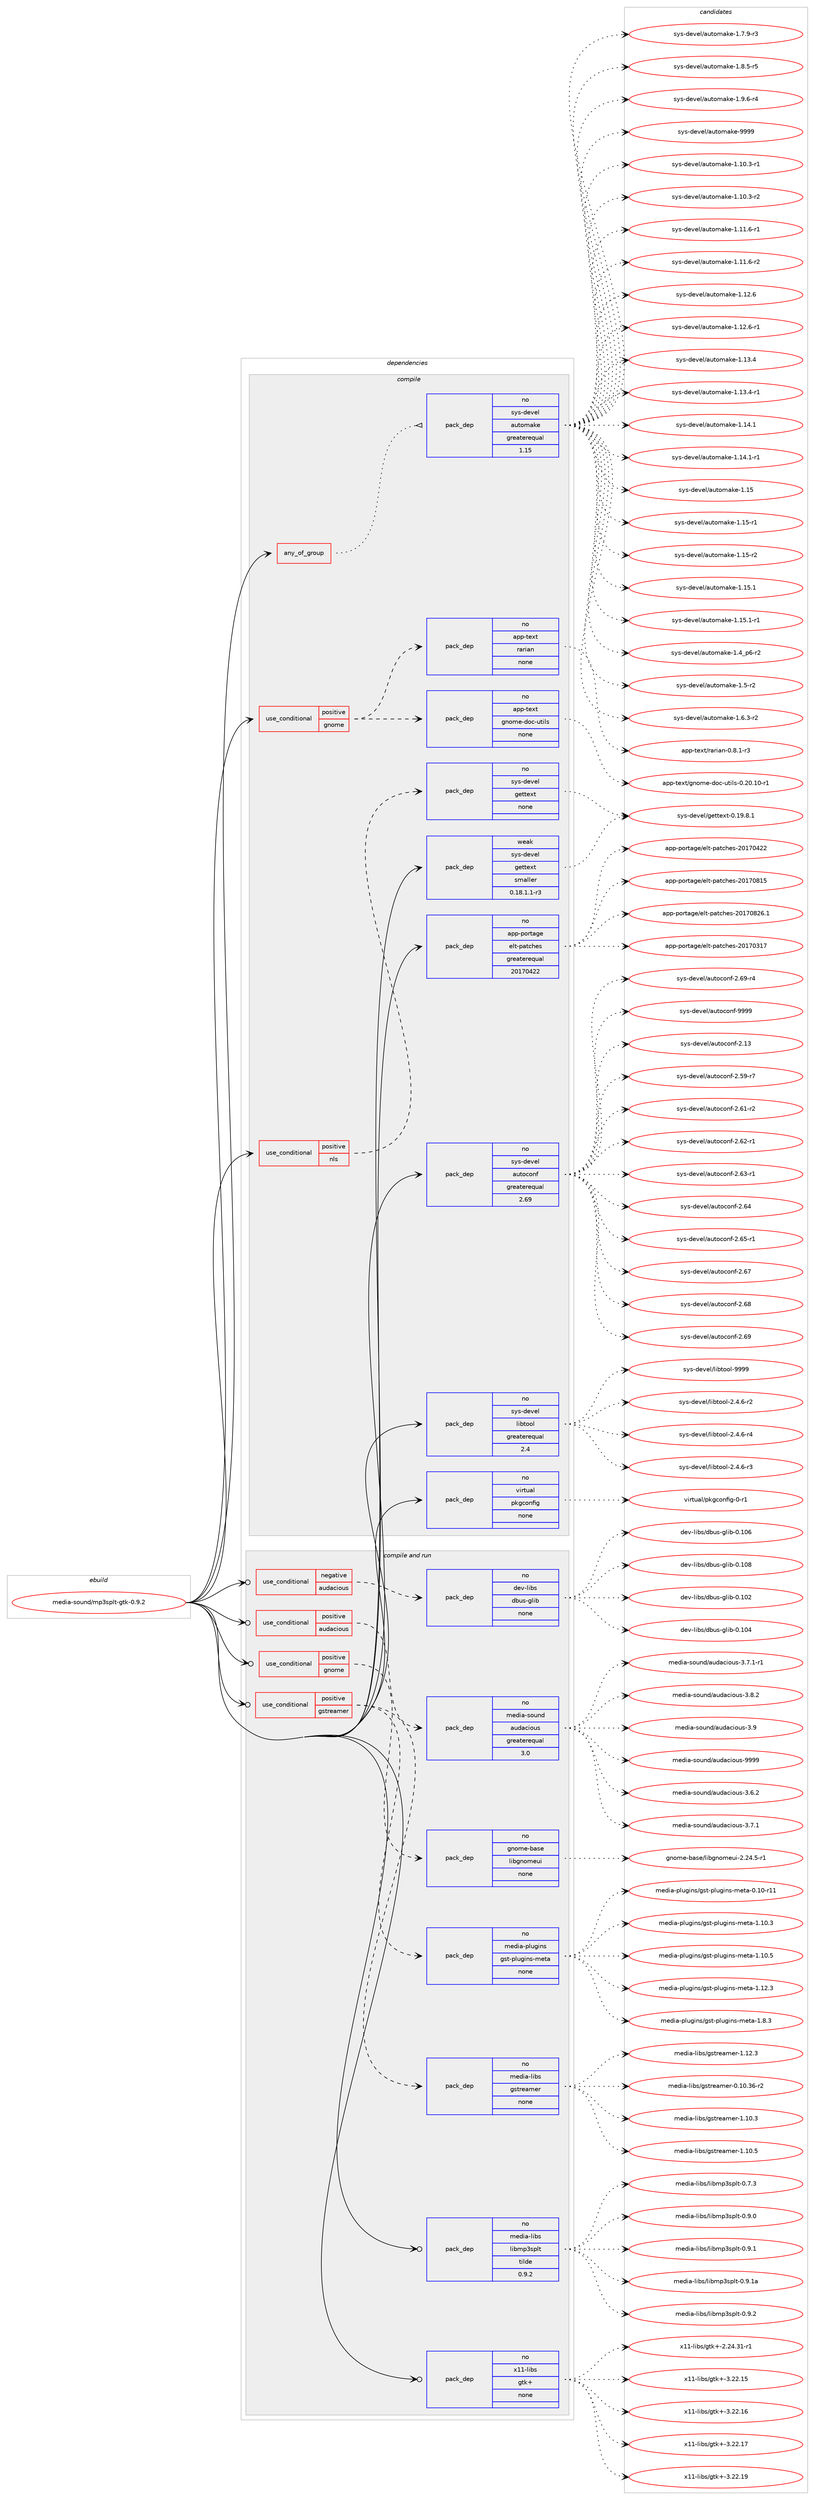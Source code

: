digraph prolog {

# *************
# Graph options
# *************

newrank=true;
concentrate=true;
compound=true;
graph [rankdir=LR,fontname=Helvetica,fontsize=10,ranksep=1.5];#, ranksep=2.5, nodesep=0.2];
edge  [arrowhead=vee];
node  [fontname=Helvetica,fontsize=10];

# **********
# The ebuild
# **********

subgraph cluster_leftcol {
color=gray;
rank=same;
label=<<i>ebuild</i>>;
id [label="media-sound/mp3splt-gtk-0.9.2", color=red, width=4, href="../media-sound/mp3splt-gtk-0.9.2.svg"];
}

# ****************
# The dependencies
# ****************

subgraph cluster_midcol {
color=gray;
label=<<i>dependencies</i>>;
subgraph cluster_compile {
fillcolor="#eeeeee";
style=filled;
label=<<i>compile</i>>;
subgraph any6004 {
dependency382892 [label=<<TABLE BORDER="0" CELLBORDER="1" CELLSPACING="0" CELLPADDING="4"><TR><TD CELLPADDING="10">any_of_group</TD></TR></TABLE>>, shape=none, color=red];subgraph pack282934 {
dependency382893 [label=<<TABLE BORDER="0" CELLBORDER="1" CELLSPACING="0" CELLPADDING="4" WIDTH="220"><TR><TD ROWSPAN="6" CELLPADDING="30">pack_dep</TD></TR><TR><TD WIDTH="110">no</TD></TR><TR><TD>sys-devel</TD></TR><TR><TD>automake</TD></TR><TR><TD>greaterequal</TD></TR><TR><TD>1.15</TD></TR></TABLE>>, shape=none, color=blue];
}
dependency382892:e -> dependency382893:w [weight=20,style="dotted",arrowhead="oinv"];
}
id:e -> dependency382892:w [weight=20,style="solid",arrowhead="vee"];
subgraph cond93793 {
dependency382894 [label=<<TABLE BORDER="0" CELLBORDER="1" CELLSPACING="0" CELLPADDING="4"><TR><TD ROWSPAN="3" CELLPADDING="10">use_conditional</TD></TR><TR><TD>positive</TD></TR><TR><TD>gnome</TD></TR></TABLE>>, shape=none, color=red];
subgraph pack282935 {
dependency382895 [label=<<TABLE BORDER="0" CELLBORDER="1" CELLSPACING="0" CELLPADDING="4" WIDTH="220"><TR><TD ROWSPAN="6" CELLPADDING="30">pack_dep</TD></TR><TR><TD WIDTH="110">no</TD></TR><TR><TD>app-text</TD></TR><TR><TD>gnome-doc-utils</TD></TR><TR><TD>none</TD></TR><TR><TD></TD></TR></TABLE>>, shape=none, color=blue];
}
dependency382894:e -> dependency382895:w [weight=20,style="dashed",arrowhead="vee"];
subgraph pack282936 {
dependency382896 [label=<<TABLE BORDER="0" CELLBORDER="1" CELLSPACING="0" CELLPADDING="4" WIDTH="220"><TR><TD ROWSPAN="6" CELLPADDING="30">pack_dep</TD></TR><TR><TD WIDTH="110">no</TD></TR><TR><TD>app-text</TD></TR><TR><TD>rarian</TD></TR><TR><TD>none</TD></TR><TR><TD></TD></TR></TABLE>>, shape=none, color=blue];
}
dependency382894:e -> dependency382896:w [weight=20,style="dashed",arrowhead="vee"];
}
id:e -> dependency382894:w [weight=20,style="solid",arrowhead="vee"];
subgraph cond93794 {
dependency382897 [label=<<TABLE BORDER="0" CELLBORDER="1" CELLSPACING="0" CELLPADDING="4"><TR><TD ROWSPAN="3" CELLPADDING="10">use_conditional</TD></TR><TR><TD>positive</TD></TR><TR><TD>nls</TD></TR></TABLE>>, shape=none, color=red];
subgraph pack282937 {
dependency382898 [label=<<TABLE BORDER="0" CELLBORDER="1" CELLSPACING="0" CELLPADDING="4" WIDTH="220"><TR><TD ROWSPAN="6" CELLPADDING="30">pack_dep</TD></TR><TR><TD WIDTH="110">no</TD></TR><TR><TD>sys-devel</TD></TR><TR><TD>gettext</TD></TR><TR><TD>none</TD></TR><TR><TD></TD></TR></TABLE>>, shape=none, color=blue];
}
dependency382897:e -> dependency382898:w [weight=20,style="dashed",arrowhead="vee"];
}
id:e -> dependency382897:w [weight=20,style="solid",arrowhead="vee"];
subgraph pack282938 {
dependency382899 [label=<<TABLE BORDER="0" CELLBORDER="1" CELLSPACING="0" CELLPADDING="4" WIDTH="220"><TR><TD ROWSPAN="6" CELLPADDING="30">pack_dep</TD></TR><TR><TD WIDTH="110">no</TD></TR><TR><TD>app-portage</TD></TR><TR><TD>elt-patches</TD></TR><TR><TD>greaterequal</TD></TR><TR><TD>20170422</TD></TR></TABLE>>, shape=none, color=blue];
}
id:e -> dependency382899:w [weight=20,style="solid",arrowhead="vee"];
subgraph pack282939 {
dependency382900 [label=<<TABLE BORDER="0" CELLBORDER="1" CELLSPACING="0" CELLPADDING="4" WIDTH="220"><TR><TD ROWSPAN="6" CELLPADDING="30">pack_dep</TD></TR><TR><TD WIDTH="110">no</TD></TR><TR><TD>sys-devel</TD></TR><TR><TD>autoconf</TD></TR><TR><TD>greaterequal</TD></TR><TR><TD>2.69</TD></TR></TABLE>>, shape=none, color=blue];
}
id:e -> dependency382900:w [weight=20,style="solid",arrowhead="vee"];
subgraph pack282940 {
dependency382901 [label=<<TABLE BORDER="0" CELLBORDER="1" CELLSPACING="0" CELLPADDING="4" WIDTH="220"><TR><TD ROWSPAN="6" CELLPADDING="30">pack_dep</TD></TR><TR><TD WIDTH="110">no</TD></TR><TR><TD>sys-devel</TD></TR><TR><TD>libtool</TD></TR><TR><TD>greaterequal</TD></TR><TR><TD>2.4</TD></TR></TABLE>>, shape=none, color=blue];
}
id:e -> dependency382901:w [weight=20,style="solid",arrowhead="vee"];
subgraph pack282941 {
dependency382902 [label=<<TABLE BORDER="0" CELLBORDER="1" CELLSPACING="0" CELLPADDING="4" WIDTH="220"><TR><TD ROWSPAN="6" CELLPADDING="30">pack_dep</TD></TR><TR><TD WIDTH="110">no</TD></TR><TR><TD>virtual</TD></TR><TR><TD>pkgconfig</TD></TR><TR><TD>none</TD></TR><TR><TD></TD></TR></TABLE>>, shape=none, color=blue];
}
id:e -> dependency382902:w [weight=20,style="solid",arrowhead="vee"];
subgraph pack282942 {
dependency382903 [label=<<TABLE BORDER="0" CELLBORDER="1" CELLSPACING="0" CELLPADDING="4" WIDTH="220"><TR><TD ROWSPAN="6" CELLPADDING="30">pack_dep</TD></TR><TR><TD WIDTH="110">weak</TD></TR><TR><TD>sys-devel</TD></TR><TR><TD>gettext</TD></TR><TR><TD>smaller</TD></TR><TR><TD>0.18.1.1-r3</TD></TR></TABLE>>, shape=none, color=blue];
}
id:e -> dependency382903:w [weight=20,style="solid",arrowhead="vee"];
}
subgraph cluster_compileandrun {
fillcolor="#eeeeee";
style=filled;
label=<<i>compile and run</i>>;
subgraph cond93795 {
dependency382904 [label=<<TABLE BORDER="0" CELLBORDER="1" CELLSPACING="0" CELLPADDING="4"><TR><TD ROWSPAN="3" CELLPADDING="10">use_conditional</TD></TR><TR><TD>negative</TD></TR><TR><TD>audacious</TD></TR></TABLE>>, shape=none, color=red];
subgraph pack282943 {
dependency382905 [label=<<TABLE BORDER="0" CELLBORDER="1" CELLSPACING="0" CELLPADDING="4" WIDTH="220"><TR><TD ROWSPAN="6" CELLPADDING="30">pack_dep</TD></TR><TR><TD WIDTH="110">no</TD></TR><TR><TD>dev-libs</TD></TR><TR><TD>dbus-glib</TD></TR><TR><TD>none</TD></TR><TR><TD></TD></TR></TABLE>>, shape=none, color=blue];
}
dependency382904:e -> dependency382905:w [weight=20,style="dashed",arrowhead="vee"];
}
id:e -> dependency382904:w [weight=20,style="solid",arrowhead="odotvee"];
subgraph cond93796 {
dependency382906 [label=<<TABLE BORDER="0" CELLBORDER="1" CELLSPACING="0" CELLPADDING="4"><TR><TD ROWSPAN="3" CELLPADDING="10">use_conditional</TD></TR><TR><TD>positive</TD></TR><TR><TD>audacious</TD></TR></TABLE>>, shape=none, color=red];
subgraph pack282944 {
dependency382907 [label=<<TABLE BORDER="0" CELLBORDER="1" CELLSPACING="0" CELLPADDING="4" WIDTH="220"><TR><TD ROWSPAN="6" CELLPADDING="30">pack_dep</TD></TR><TR><TD WIDTH="110">no</TD></TR><TR><TD>media-sound</TD></TR><TR><TD>audacious</TD></TR><TR><TD>greaterequal</TD></TR><TR><TD>3.0</TD></TR></TABLE>>, shape=none, color=blue];
}
dependency382906:e -> dependency382907:w [weight=20,style="dashed",arrowhead="vee"];
}
id:e -> dependency382906:w [weight=20,style="solid",arrowhead="odotvee"];
subgraph cond93797 {
dependency382908 [label=<<TABLE BORDER="0" CELLBORDER="1" CELLSPACING="0" CELLPADDING="4"><TR><TD ROWSPAN="3" CELLPADDING="10">use_conditional</TD></TR><TR><TD>positive</TD></TR><TR><TD>gnome</TD></TR></TABLE>>, shape=none, color=red];
subgraph pack282945 {
dependency382909 [label=<<TABLE BORDER="0" CELLBORDER="1" CELLSPACING="0" CELLPADDING="4" WIDTH="220"><TR><TD ROWSPAN="6" CELLPADDING="30">pack_dep</TD></TR><TR><TD WIDTH="110">no</TD></TR><TR><TD>gnome-base</TD></TR><TR><TD>libgnomeui</TD></TR><TR><TD>none</TD></TR><TR><TD></TD></TR></TABLE>>, shape=none, color=blue];
}
dependency382908:e -> dependency382909:w [weight=20,style="dashed",arrowhead="vee"];
}
id:e -> dependency382908:w [weight=20,style="solid",arrowhead="odotvee"];
subgraph cond93798 {
dependency382910 [label=<<TABLE BORDER="0" CELLBORDER="1" CELLSPACING="0" CELLPADDING="4"><TR><TD ROWSPAN="3" CELLPADDING="10">use_conditional</TD></TR><TR><TD>positive</TD></TR><TR><TD>gstreamer</TD></TR></TABLE>>, shape=none, color=red];
subgraph pack282946 {
dependency382911 [label=<<TABLE BORDER="0" CELLBORDER="1" CELLSPACING="0" CELLPADDING="4" WIDTH="220"><TR><TD ROWSPAN="6" CELLPADDING="30">pack_dep</TD></TR><TR><TD WIDTH="110">no</TD></TR><TR><TD>media-libs</TD></TR><TR><TD>gstreamer</TD></TR><TR><TD>none</TD></TR><TR><TD></TD></TR></TABLE>>, shape=none, color=blue];
}
dependency382910:e -> dependency382911:w [weight=20,style="dashed",arrowhead="vee"];
subgraph pack282947 {
dependency382912 [label=<<TABLE BORDER="0" CELLBORDER="1" CELLSPACING="0" CELLPADDING="4" WIDTH="220"><TR><TD ROWSPAN="6" CELLPADDING="30">pack_dep</TD></TR><TR><TD WIDTH="110">no</TD></TR><TR><TD>media-plugins</TD></TR><TR><TD>gst-plugins-meta</TD></TR><TR><TD>none</TD></TR><TR><TD></TD></TR></TABLE>>, shape=none, color=blue];
}
dependency382910:e -> dependency382912:w [weight=20,style="dashed",arrowhead="vee"];
}
id:e -> dependency382910:w [weight=20,style="solid",arrowhead="odotvee"];
subgraph pack282948 {
dependency382913 [label=<<TABLE BORDER="0" CELLBORDER="1" CELLSPACING="0" CELLPADDING="4" WIDTH="220"><TR><TD ROWSPAN="6" CELLPADDING="30">pack_dep</TD></TR><TR><TD WIDTH="110">no</TD></TR><TR><TD>media-libs</TD></TR><TR><TD>libmp3splt</TD></TR><TR><TD>tilde</TD></TR><TR><TD>0.9.2</TD></TR></TABLE>>, shape=none, color=blue];
}
id:e -> dependency382913:w [weight=20,style="solid",arrowhead="odotvee"];
subgraph pack282949 {
dependency382914 [label=<<TABLE BORDER="0" CELLBORDER="1" CELLSPACING="0" CELLPADDING="4" WIDTH="220"><TR><TD ROWSPAN="6" CELLPADDING="30">pack_dep</TD></TR><TR><TD WIDTH="110">no</TD></TR><TR><TD>x11-libs</TD></TR><TR><TD>gtk+</TD></TR><TR><TD>none</TD></TR><TR><TD></TD></TR></TABLE>>, shape=none, color=blue];
}
id:e -> dependency382914:w [weight=20,style="solid",arrowhead="odotvee"];
}
subgraph cluster_run {
fillcolor="#eeeeee";
style=filled;
label=<<i>run</i>>;
}
}

# **************
# The candidates
# **************

subgraph cluster_choices {
rank=same;
color=gray;
label=<<i>candidates</i>>;

subgraph choice282934 {
color=black;
nodesep=1;
choice11512111545100101118101108479711711611110997107101454946494846514511449 [label="sys-devel/automake-1.10.3-r1", color=red, width=4,href="../sys-devel/automake-1.10.3-r1.svg"];
choice11512111545100101118101108479711711611110997107101454946494846514511450 [label="sys-devel/automake-1.10.3-r2", color=red, width=4,href="../sys-devel/automake-1.10.3-r2.svg"];
choice11512111545100101118101108479711711611110997107101454946494946544511449 [label="sys-devel/automake-1.11.6-r1", color=red, width=4,href="../sys-devel/automake-1.11.6-r1.svg"];
choice11512111545100101118101108479711711611110997107101454946494946544511450 [label="sys-devel/automake-1.11.6-r2", color=red, width=4,href="../sys-devel/automake-1.11.6-r2.svg"];
choice1151211154510010111810110847971171161111099710710145494649504654 [label="sys-devel/automake-1.12.6", color=red, width=4,href="../sys-devel/automake-1.12.6.svg"];
choice11512111545100101118101108479711711611110997107101454946495046544511449 [label="sys-devel/automake-1.12.6-r1", color=red, width=4,href="../sys-devel/automake-1.12.6-r1.svg"];
choice1151211154510010111810110847971171161111099710710145494649514652 [label="sys-devel/automake-1.13.4", color=red, width=4,href="../sys-devel/automake-1.13.4.svg"];
choice11512111545100101118101108479711711611110997107101454946495146524511449 [label="sys-devel/automake-1.13.4-r1", color=red, width=4,href="../sys-devel/automake-1.13.4-r1.svg"];
choice1151211154510010111810110847971171161111099710710145494649524649 [label="sys-devel/automake-1.14.1", color=red, width=4,href="../sys-devel/automake-1.14.1.svg"];
choice11512111545100101118101108479711711611110997107101454946495246494511449 [label="sys-devel/automake-1.14.1-r1", color=red, width=4,href="../sys-devel/automake-1.14.1-r1.svg"];
choice115121115451001011181011084797117116111109971071014549464953 [label="sys-devel/automake-1.15", color=red, width=4,href="../sys-devel/automake-1.15.svg"];
choice1151211154510010111810110847971171161111099710710145494649534511449 [label="sys-devel/automake-1.15-r1", color=red, width=4,href="../sys-devel/automake-1.15-r1.svg"];
choice1151211154510010111810110847971171161111099710710145494649534511450 [label="sys-devel/automake-1.15-r2", color=red, width=4,href="../sys-devel/automake-1.15-r2.svg"];
choice1151211154510010111810110847971171161111099710710145494649534649 [label="sys-devel/automake-1.15.1", color=red, width=4,href="../sys-devel/automake-1.15.1.svg"];
choice11512111545100101118101108479711711611110997107101454946495346494511449 [label="sys-devel/automake-1.15.1-r1", color=red, width=4,href="../sys-devel/automake-1.15.1-r1.svg"];
choice115121115451001011181011084797117116111109971071014549465295112544511450 [label="sys-devel/automake-1.4_p6-r2", color=red, width=4,href="../sys-devel/automake-1.4_p6-r2.svg"];
choice11512111545100101118101108479711711611110997107101454946534511450 [label="sys-devel/automake-1.5-r2", color=red, width=4,href="../sys-devel/automake-1.5-r2.svg"];
choice115121115451001011181011084797117116111109971071014549465446514511450 [label="sys-devel/automake-1.6.3-r2", color=red, width=4,href="../sys-devel/automake-1.6.3-r2.svg"];
choice115121115451001011181011084797117116111109971071014549465546574511451 [label="sys-devel/automake-1.7.9-r3", color=red, width=4,href="../sys-devel/automake-1.7.9-r3.svg"];
choice115121115451001011181011084797117116111109971071014549465646534511453 [label="sys-devel/automake-1.8.5-r5", color=red, width=4,href="../sys-devel/automake-1.8.5-r5.svg"];
choice115121115451001011181011084797117116111109971071014549465746544511452 [label="sys-devel/automake-1.9.6-r4", color=red, width=4,href="../sys-devel/automake-1.9.6-r4.svg"];
choice115121115451001011181011084797117116111109971071014557575757 [label="sys-devel/automake-9999", color=red, width=4,href="../sys-devel/automake-9999.svg"];
dependency382893:e -> choice11512111545100101118101108479711711611110997107101454946494846514511449:w [style=dotted,weight="100"];
dependency382893:e -> choice11512111545100101118101108479711711611110997107101454946494846514511450:w [style=dotted,weight="100"];
dependency382893:e -> choice11512111545100101118101108479711711611110997107101454946494946544511449:w [style=dotted,weight="100"];
dependency382893:e -> choice11512111545100101118101108479711711611110997107101454946494946544511450:w [style=dotted,weight="100"];
dependency382893:e -> choice1151211154510010111810110847971171161111099710710145494649504654:w [style=dotted,weight="100"];
dependency382893:e -> choice11512111545100101118101108479711711611110997107101454946495046544511449:w [style=dotted,weight="100"];
dependency382893:e -> choice1151211154510010111810110847971171161111099710710145494649514652:w [style=dotted,weight="100"];
dependency382893:e -> choice11512111545100101118101108479711711611110997107101454946495146524511449:w [style=dotted,weight="100"];
dependency382893:e -> choice1151211154510010111810110847971171161111099710710145494649524649:w [style=dotted,weight="100"];
dependency382893:e -> choice11512111545100101118101108479711711611110997107101454946495246494511449:w [style=dotted,weight="100"];
dependency382893:e -> choice115121115451001011181011084797117116111109971071014549464953:w [style=dotted,weight="100"];
dependency382893:e -> choice1151211154510010111810110847971171161111099710710145494649534511449:w [style=dotted,weight="100"];
dependency382893:e -> choice1151211154510010111810110847971171161111099710710145494649534511450:w [style=dotted,weight="100"];
dependency382893:e -> choice1151211154510010111810110847971171161111099710710145494649534649:w [style=dotted,weight="100"];
dependency382893:e -> choice11512111545100101118101108479711711611110997107101454946495346494511449:w [style=dotted,weight="100"];
dependency382893:e -> choice115121115451001011181011084797117116111109971071014549465295112544511450:w [style=dotted,weight="100"];
dependency382893:e -> choice11512111545100101118101108479711711611110997107101454946534511450:w [style=dotted,weight="100"];
dependency382893:e -> choice115121115451001011181011084797117116111109971071014549465446514511450:w [style=dotted,weight="100"];
dependency382893:e -> choice115121115451001011181011084797117116111109971071014549465546574511451:w [style=dotted,weight="100"];
dependency382893:e -> choice115121115451001011181011084797117116111109971071014549465646534511453:w [style=dotted,weight="100"];
dependency382893:e -> choice115121115451001011181011084797117116111109971071014549465746544511452:w [style=dotted,weight="100"];
dependency382893:e -> choice115121115451001011181011084797117116111109971071014557575757:w [style=dotted,weight="100"];
}
subgraph choice282935 {
color=black;
nodesep=1;
choice97112112451161011201164710311011110910145100111994511711610510811545484650484649484511449 [label="app-text/gnome-doc-utils-0.20.10-r1", color=red, width=4,href="../app-text/gnome-doc-utils-0.20.10-r1.svg"];
dependency382895:e -> choice97112112451161011201164710311011110910145100111994511711610510811545484650484649484511449:w [style=dotted,weight="100"];
}
subgraph choice282936 {
color=black;
nodesep=1;
choice97112112451161011201164711497114105971104548465646494511451 [label="app-text/rarian-0.8.1-r3", color=red, width=4,href="../app-text/rarian-0.8.1-r3.svg"];
dependency382896:e -> choice97112112451161011201164711497114105971104548465646494511451:w [style=dotted,weight="100"];
}
subgraph choice282937 {
color=black;
nodesep=1;
choice1151211154510010111810110847103101116116101120116454846495746564649 [label="sys-devel/gettext-0.19.8.1", color=red, width=4,href="../sys-devel/gettext-0.19.8.1.svg"];
dependency382898:e -> choice1151211154510010111810110847103101116116101120116454846495746564649:w [style=dotted,weight="100"];
}
subgraph choice282938 {
color=black;
nodesep=1;
choice97112112451121111141169710310147101108116451129711699104101115455048495548514955 [label="app-portage/elt-patches-20170317", color=red, width=4,href="../app-portage/elt-patches-20170317.svg"];
choice97112112451121111141169710310147101108116451129711699104101115455048495548525050 [label="app-portage/elt-patches-20170422", color=red, width=4,href="../app-portage/elt-patches-20170422.svg"];
choice97112112451121111141169710310147101108116451129711699104101115455048495548564953 [label="app-portage/elt-patches-20170815", color=red, width=4,href="../app-portage/elt-patches-20170815.svg"];
choice971121124511211111411697103101471011081164511297116991041011154550484955485650544649 [label="app-portage/elt-patches-20170826.1", color=red, width=4,href="../app-portage/elt-patches-20170826.1.svg"];
dependency382899:e -> choice97112112451121111141169710310147101108116451129711699104101115455048495548514955:w [style=dotted,weight="100"];
dependency382899:e -> choice97112112451121111141169710310147101108116451129711699104101115455048495548525050:w [style=dotted,weight="100"];
dependency382899:e -> choice97112112451121111141169710310147101108116451129711699104101115455048495548564953:w [style=dotted,weight="100"];
dependency382899:e -> choice971121124511211111411697103101471011081164511297116991041011154550484955485650544649:w [style=dotted,weight="100"];
}
subgraph choice282939 {
color=black;
nodesep=1;
choice115121115451001011181011084797117116111991111101024550464951 [label="sys-devel/autoconf-2.13", color=red, width=4,href="../sys-devel/autoconf-2.13.svg"];
choice1151211154510010111810110847971171161119911111010245504653574511455 [label="sys-devel/autoconf-2.59-r7", color=red, width=4,href="../sys-devel/autoconf-2.59-r7.svg"];
choice1151211154510010111810110847971171161119911111010245504654494511450 [label="sys-devel/autoconf-2.61-r2", color=red, width=4,href="../sys-devel/autoconf-2.61-r2.svg"];
choice1151211154510010111810110847971171161119911111010245504654504511449 [label="sys-devel/autoconf-2.62-r1", color=red, width=4,href="../sys-devel/autoconf-2.62-r1.svg"];
choice1151211154510010111810110847971171161119911111010245504654514511449 [label="sys-devel/autoconf-2.63-r1", color=red, width=4,href="../sys-devel/autoconf-2.63-r1.svg"];
choice115121115451001011181011084797117116111991111101024550465452 [label="sys-devel/autoconf-2.64", color=red, width=4,href="../sys-devel/autoconf-2.64.svg"];
choice1151211154510010111810110847971171161119911111010245504654534511449 [label="sys-devel/autoconf-2.65-r1", color=red, width=4,href="../sys-devel/autoconf-2.65-r1.svg"];
choice115121115451001011181011084797117116111991111101024550465455 [label="sys-devel/autoconf-2.67", color=red, width=4,href="../sys-devel/autoconf-2.67.svg"];
choice115121115451001011181011084797117116111991111101024550465456 [label="sys-devel/autoconf-2.68", color=red, width=4,href="../sys-devel/autoconf-2.68.svg"];
choice115121115451001011181011084797117116111991111101024550465457 [label="sys-devel/autoconf-2.69", color=red, width=4,href="../sys-devel/autoconf-2.69.svg"];
choice1151211154510010111810110847971171161119911111010245504654574511452 [label="sys-devel/autoconf-2.69-r4", color=red, width=4,href="../sys-devel/autoconf-2.69-r4.svg"];
choice115121115451001011181011084797117116111991111101024557575757 [label="sys-devel/autoconf-9999", color=red, width=4,href="../sys-devel/autoconf-9999.svg"];
dependency382900:e -> choice115121115451001011181011084797117116111991111101024550464951:w [style=dotted,weight="100"];
dependency382900:e -> choice1151211154510010111810110847971171161119911111010245504653574511455:w [style=dotted,weight="100"];
dependency382900:e -> choice1151211154510010111810110847971171161119911111010245504654494511450:w [style=dotted,weight="100"];
dependency382900:e -> choice1151211154510010111810110847971171161119911111010245504654504511449:w [style=dotted,weight="100"];
dependency382900:e -> choice1151211154510010111810110847971171161119911111010245504654514511449:w [style=dotted,weight="100"];
dependency382900:e -> choice115121115451001011181011084797117116111991111101024550465452:w [style=dotted,weight="100"];
dependency382900:e -> choice1151211154510010111810110847971171161119911111010245504654534511449:w [style=dotted,weight="100"];
dependency382900:e -> choice115121115451001011181011084797117116111991111101024550465455:w [style=dotted,weight="100"];
dependency382900:e -> choice115121115451001011181011084797117116111991111101024550465456:w [style=dotted,weight="100"];
dependency382900:e -> choice115121115451001011181011084797117116111991111101024550465457:w [style=dotted,weight="100"];
dependency382900:e -> choice1151211154510010111810110847971171161119911111010245504654574511452:w [style=dotted,weight="100"];
dependency382900:e -> choice115121115451001011181011084797117116111991111101024557575757:w [style=dotted,weight="100"];
}
subgraph choice282940 {
color=black;
nodesep=1;
choice1151211154510010111810110847108105981161111111084550465246544511450 [label="sys-devel/libtool-2.4.6-r2", color=red, width=4,href="../sys-devel/libtool-2.4.6-r2.svg"];
choice1151211154510010111810110847108105981161111111084550465246544511451 [label="sys-devel/libtool-2.4.6-r3", color=red, width=4,href="../sys-devel/libtool-2.4.6-r3.svg"];
choice1151211154510010111810110847108105981161111111084550465246544511452 [label="sys-devel/libtool-2.4.6-r4", color=red, width=4,href="../sys-devel/libtool-2.4.6-r4.svg"];
choice1151211154510010111810110847108105981161111111084557575757 [label="sys-devel/libtool-9999", color=red, width=4,href="../sys-devel/libtool-9999.svg"];
dependency382901:e -> choice1151211154510010111810110847108105981161111111084550465246544511450:w [style=dotted,weight="100"];
dependency382901:e -> choice1151211154510010111810110847108105981161111111084550465246544511451:w [style=dotted,weight="100"];
dependency382901:e -> choice1151211154510010111810110847108105981161111111084550465246544511452:w [style=dotted,weight="100"];
dependency382901:e -> choice1151211154510010111810110847108105981161111111084557575757:w [style=dotted,weight="100"];
}
subgraph choice282941 {
color=black;
nodesep=1;
choice11810511411611797108471121071039911111010210510345484511449 [label="virtual/pkgconfig-0-r1", color=red, width=4,href="../virtual/pkgconfig-0-r1.svg"];
dependency382902:e -> choice11810511411611797108471121071039911111010210510345484511449:w [style=dotted,weight="100"];
}
subgraph choice282942 {
color=black;
nodesep=1;
choice1151211154510010111810110847103101116116101120116454846495746564649 [label="sys-devel/gettext-0.19.8.1", color=red, width=4,href="../sys-devel/gettext-0.19.8.1.svg"];
dependency382903:e -> choice1151211154510010111810110847103101116116101120116454846495746564649:w [style=dotted,weight="100"];
}
subgraph choice282943 {
color=black;
nodesep=1;
choice100101118451081059811547100981171154510310810598454846494850 [label="dev-libs/dbus-glib-0.102", color=red, width=4,href="../dev-libs/dbus-glib-0.102.svg"];
choice100101118451081059811547100981171154510310810598454846494852 [label="dev-libs/dbus-glib-0.104", color=red, width=4,href="../dev-libs/dbus-glib-0.104.svg"];
choice100101118451081059811547100981171154510310810598454846494854 [label="dev-libs/dbus-glib-0.106", color=red, width=4,href="../dev-libs/dbus-glib-0.106.svg"];
choice100101118451081059811547100981171154510310810598454846494856 [label="dev-libs/dbus-glib-0.108", color=red, width=4,href="../dev-libs/dbus-glib-0.108.svg"];
dependency382905:e -> choice100101118451081059811547100981171154510310810598454846494850:w [style=dotted,weight="100"];
dependency382905:e -> choice100101118451081059811547100981171154510310810598454846494852:w [style=dotted,weight="100"];
dependency382905:e -> choice100101118451081059811547100981171154510310810598454846494854:w [style=dotted,weight="100"];
dependency382905:e -> choice100101118451081059811547100981171154510310810598454846494856:w [style=dotted,weight="100"];
}
subgraph choice282944 {
color=black;
nodesep=1;
choice109101100105974511511111711010047971171009799105111117115455146544650 [label="media-sound/audacious-3.6.2", color=red, width=4,href="../media-sound/audacious-3.6.2.svg"];
choice109101100105974511511111711010047971171009799105111117115455146554649 [label="media-sound/audacious-3.7.1", color=red, width=4,href="../media-sound/audacious-3.7.1.svg"];
choice1091011001059745115111117110100479711710097991051111171154551465546494511449 [label="media-sound/audacious-3.7.1-r1", color=red, width=4,href="../media-sound/audacious-3.7.1-r1.svg"];
choice109101100105974511511111711010047971171009799105111117115455146564650 [label="media-sound/audacious-3.8.2", color=red, width=4,href="../media-sound/audacious-3.8.2.svg"];
choice10910110010597451151111171101004797117100979910511111711545514657 [label="media-sound/audacious-3.9", color=red, width=4,href="../media-sound/audacious-3.9.svg"];
choice1091011001059745115111117110100479711710097991051111171154557575757 [label="media-sound/audacious-9999", color=red, width=4,href="../media-sound/audacious-9999.svg"];
dependency382907:e -> choice109101100105974511511111711010047971171009799105111117115455146544650:w [style=dotted,weight="100"];
dependency382907:e -> choice109101100105974511511111711010047971171009799105111117115455146554649:w [style=dotted,weight="100"];
dependency382907:e -> choice1091011001059745115111117110100479711710097991051111171154551465546494511449:w [style=dotted,weight="100"];
dependency382907:e -> choice109101100105974511511111711010047971171009799105111117115455146564650:w [style=dotted,weight="100"];
dependency382907:e -> choice10910110010597451151111171101004797117100979910511111711545514657:w [style=dotted,weight="100"];
dependency382907:e -> choice1091011001059745115111117110100479711710097991051111171154557575757:w [style=dotted,weight="100"];
}
subgraph choice282945 {
color=black;
nodesep=1;
choice1031101111091014598971151014710810598103110111109101117105455046505246534511449 [label="gnome-base/libgnomeui-2.24.5-r1", color=red, width=4,href="../gnome-base/libgnomeui-2.24.5-r1.svg"];
dependency382909:e -> choice1031101111091014598971151014710810598103110111109101117105455046505246534511449:w [style=dotted,weight="100"];
}
subgraph choice282946 {
color=black;
nodesep=1;
choice109101100105974510810598115471031151161141019710910111445484649484651544511450 [label="media-libs/gstreamer-0.10.36-r2", color=red, width=4,href="../media-libs/gstreamer-0.10.36-r2.svg"];
choice109101100105974510810598115471031151161141019710910111445494649484651 [label="media-libs/gstreamer-1.10.3", color=red, width=4,href="../media-libs/gstreamer-1.10.3.svg"];
choice109101100105974510810598115471031151161141019710910111445494649484653 [label="media-libs/gstreamer-1.10.5", color=red, width=4,href="../media-libs/gstreamer-1.10.5.svg"];
choice109101100105974510810598115471031151161141019710910111445494649504651 [label="media-libs/gstreamer-1.12.3", color=red, width=4,href="../media-libs/gstreamer-1.12.3.svg"];
dependency382911:e -> choice109101100105974510810598115471031151161141019710910111445484649484651544511450:w [style=dotted,weight="100"];
dependency382911:e -> choice109101100105974510810598115471031151161141019710910111445494649484651:w [style=dotted,weight="100"];
dependency382911:e -> choice109101100105974510810598115471031151161141019710910111445494649484653:w [style=dotted,weight="100"];
dependency382911:e -> choice109101100105974510810598115471031151161141019710910111445494649504651:w [style=dotted,weight="100"];
}
subgraph choice282947 {
color=black;
nodesep=1;
choice1091011001059745112108117103105110115471031151164511210811710310511011545109101116974548464948451144949 [label="media-plugins/gst-plugins-meta-0.10-r11", color=red, width=4,href="../media-plugins/gst-plugins-meta-0.10-r11.svg"];
choice10910110010597451121081171031051101154710311511645112108117103105110115451091011169745494649484651 [label="media-plugins/gst-plugins-meta-1.10.3", color=red, width=4,href="../media-plugins/gst-plugins-meta-1.10.3.svg"];
choice10910110010597451121081171031051101154710311511645112108117103105110115451091011169745494649484653 [label="media-plugins/gst-plugins-meta-1.10.5", color=red, width=4,href="../media-plugins/gst-plugins-meta-1.10.5.svg"];
choice10910110010597451121081171031051101154710311511645112108117103105110115451091011169745494649504651 [label="media-plugins/gst-plugins-meta-1.12.3", color=red, width=4,href="../media-plugins/gst-plugins-meta-1.12.3.svg"];
choice109101100105974511210811710310511011547103115116451121081171031051101154510910111697454946564651 [label="media-plugins/gst-plugins-meta-1.8.3", color=red, width=4,href="../media-plugins/gst-plugins-meta-1.8.3.svg"];
dependency382912:e -> choice1091011001059745112108117103105110115471031151164511210811710310511011545109101116974548464948451144949:w [style=dotted,weight="100"];
dependency382912:e -> choice10910110010597451121081171031051101154710311511645112108117103105110115451091011169745494649484651:w [style=dotted,weight="100"];
dependency382912:e -> choice10910110010597451121081171031051101154710311511645112108117103105110115451091011169745494649484653:w [style=dotted,weight="100"];
dependency382912:e -> choice10910110010597451121081171031051101154710311511645112108117103105110115451091011169745494649504651:w [style=dotted,weight="100"];
dependency382912:e -> choice109101100105974511210811710310511011547103115116451121081171031051101154510910111697454946564651:w [style=dotted,weight="100"];
}
subgraph choice282948 {
color=black;
nodesep=1;
choice109101100105974510810598115471081059810911251115112108116454846554651 [label="media-libs/libmp3splt-0.7.3", color=red, width=4,href="../media-libs/libmp3splt-0.7.3.svg"];
choice109101100105974510810598115471081059810911251115112108116454846574648 [label="media-libs/libmp3splt-0.9.0", color=red, width=4,href="../media-libs/libmp3splt-0.9.0.svg"];
choice109101100105974510810598115471081059810911251115112108116454846574649 [label="media-libs/libmp3splt-0.9.1", color=red, width=4,href="../media-libs/libmp3splt-0.9.1.svg"];
choice10910110010597451081059811547108105981091125111511210811645484657464997 [label="media-libs/libmp3splt-0.9.1a", color=red, width=4,href="../media-libs/libmp3splt-0.9.1a.svg"];
choice109101100105974510810598115471081059810911251115112108116454846574650 [label="media-libs/libmp3splt-0.9.2", color=red, width=4,href="../media-libs/libmp3splt-0.9.2.svg"];
dependency382913:e -> choice109101100105974510810598115471081059810911251115112108116454846554651:w [style=dotted,weight="100"];
dependency382913:e -> choice109101100105974510810598115471081059810911251115112108116454846574648:w [style=dotted,weight="100"];
dependency382913:e -> choice109101100105974510810598115471081059810911251115112108116454846574649:w [style=dotted,weight="100"];
dependency382913:e -> choice10910110010597451081059811547108105981091125111511210811645484657464997:w [style=dotted,weight="100"];
dependency382913:e -> choice109101100105974510810598115471081059810911251115112108116454846574650:w [style=dotted,weight="100"];
}
subgraph choice282949 {
color=black;
nodesep=1;
choice12049494510810598115471031161074345504650524651494511449 [label="x11-libs/gtk+-2.24.31-r1", color=red, width=4,href="../x11-libs/gtk+-2.24.31-r1.svg"];
choice1204949451081059811547103116107434551465050464953 [label="x11-libs/gtk+-3.22.15", color=red, width=4,href="../x11-libs/gtk+-3.22.15.svg"];
choice1204949451081059811547103116107434551465050464954 [label="x11-libs/gtk+-3.22.16", color=red, width=4,href="../x11-libs/gtk+-3.22.16.svg"];
choice1204949451081059811547103116107434551465050464955 [label="x11-libs/gtk+-3.22.17", color=red, width=4,href="../x11-libs/gtk+-3.22.17.svg"];
choice1204949451081059811547103116107434551465050464957 [label="x11-libs/gtk+-3.22.19", color=red, width=4,href="../x11-libs/gtk+-3.22.19.svg"];
dependency382914:e -> choice12049494510810598115471031161074345504650524651494511449:w [style=dotted,weight="100"];
dependency382914:e -> choice1204949451081059811547103116107434551465050464953:w [style=dotted,weight="100"];
dependency382914:e -> choice1204949451081059811547103116107434551465050464954:w [style=dotted,weight="100"];
dependency382914:e -> choice1204949451081059811547103116107434551465050464955:w [style=dotted,weight="100"];
dependency382914:e -> choice1204949451081059811547103116107434551465050464957:w [style=dotted,weight="100"];
}
}

}
